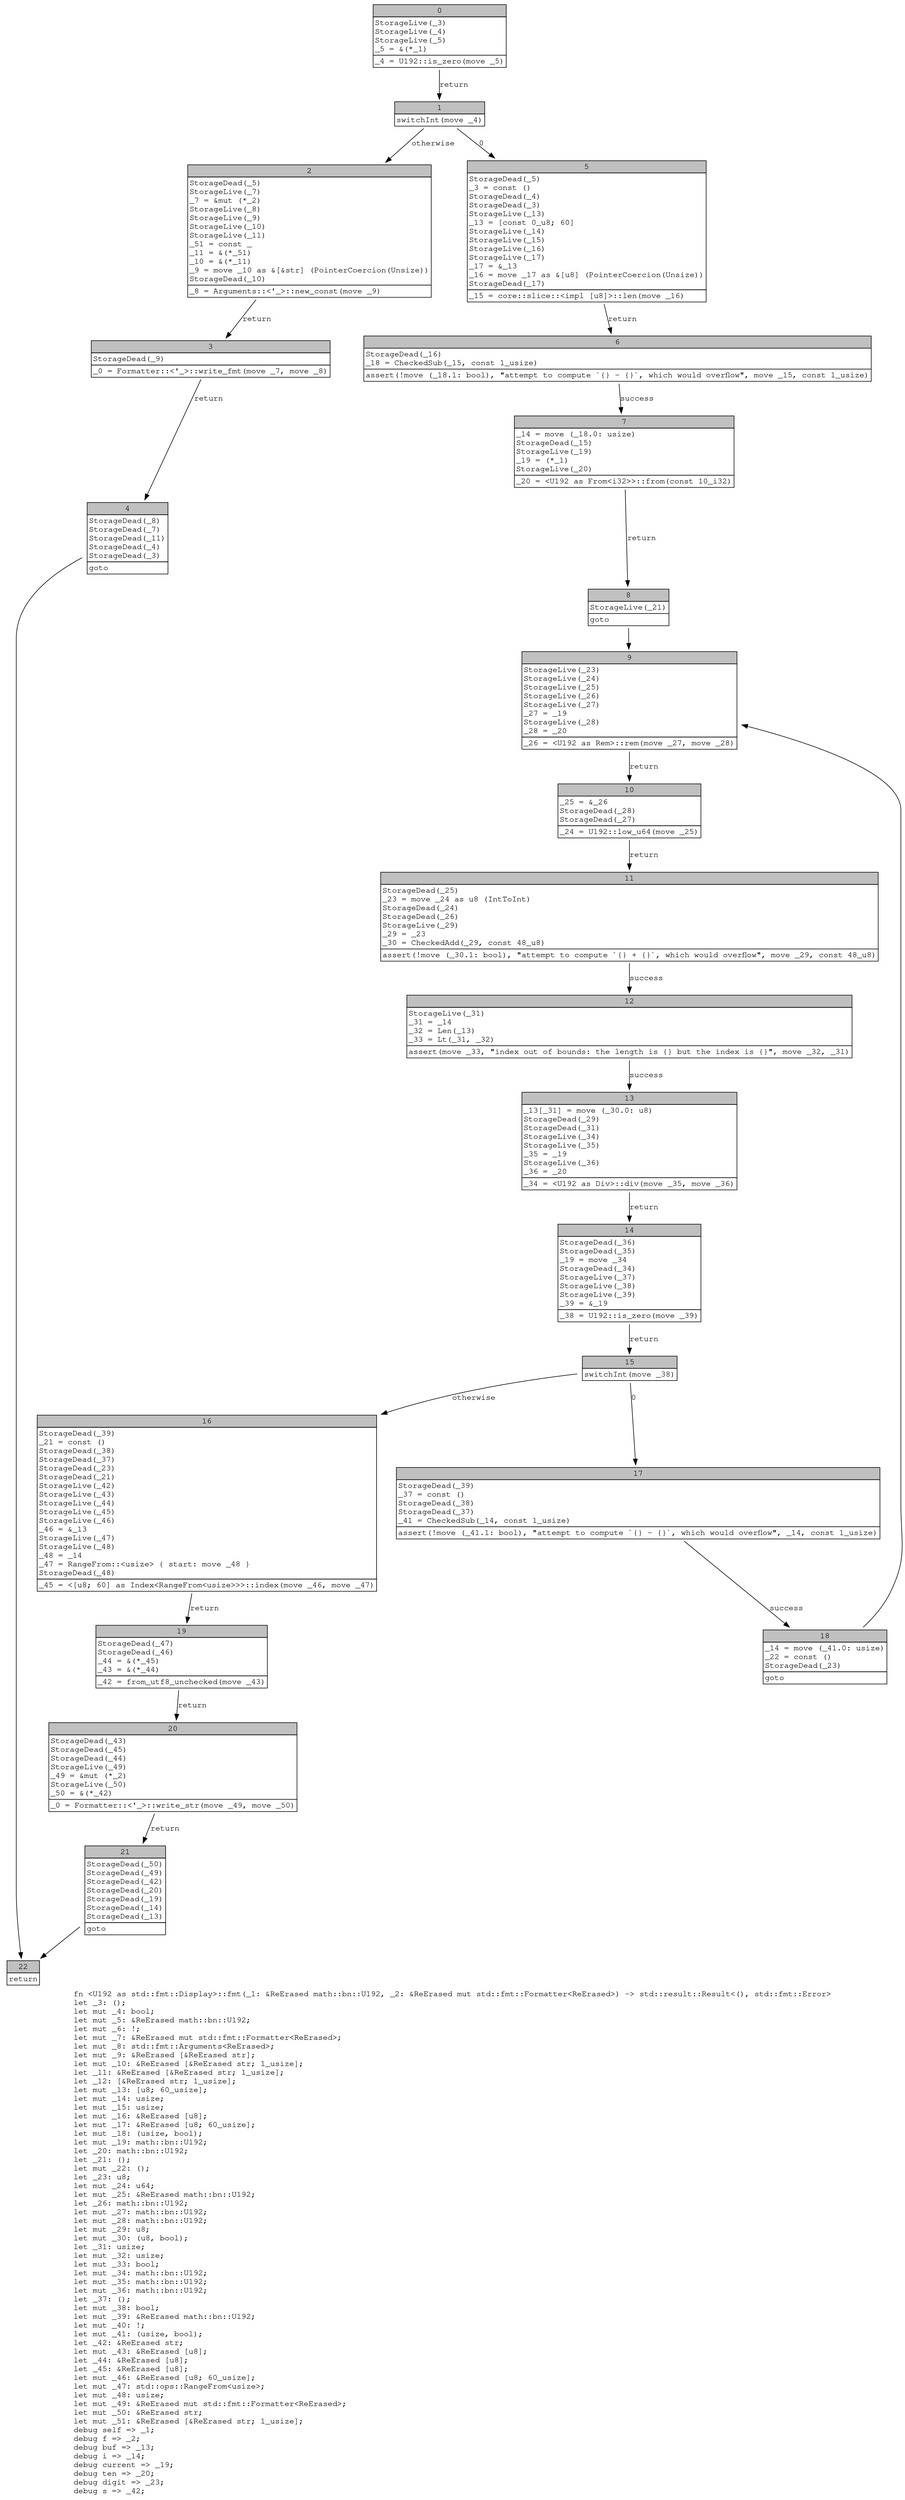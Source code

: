 digraph Mir_0_14672 {
    graph [fontname="Courier, monospace"];
    node [fontname="Courier, monospace"];
    edge [fontname="Courier, monospace"];
    label=<fn &lt;U192 as std::fmt::Display&gt;::fmt(_1: &amp;ReErased math::bn::U192, _2: &amp;ReErased mut std::fmt::Formatter&lt;ReErased&gt;) -&gt; std::result::Result&lt;(), std::fmt::Error&gt;<br align="left"/>let _3: ();<br align="left"/>let mut _4: bool;<br align="left"/>let mut _5: &amp;ReErased math::bn::U192;<br align="left"/>let mut _6: !;<br align="left"/>let mut _7: &amp;ReErased mut std::fmt::Formatter&lt;ReErased&gt;;<br align="left"/>let mut _8: std::fmt::Arguments&lt;ReErased&gt;;<br align="left"/>let mut _9: &amp;ReErased [&amp;ReErased str];<br align="left"/>let mut _10: &amp;ReErased [&amp;ReErased str; 1_usize];<br align="left"/>let _11: &amp;ReErased [&amp;ReErased str; 1_usize];<br align="left"/>let _12: [&amp;ReErased str; 1_usize];<br align="left"/>let mut _13: [u8; 60_usize];<br align="left"/>let mut _14: usize;<br align="left"/>let mut _15: usize;<br align="left"/>let mut _16: &amp;ReErased [u8];<br align="left"/>let mut _17: &amp;ReErased [u8; 60_usize];<br align="left"/>let mut _18: (usize, bool);<br align="left"/>let mut _19: math::bn::U192;<br align="left"/>let _20: math::bn::U192;<br align="left"/>let _21: ();<br align="left"/>let mut _22: ();<br align="left"/>let _23: u8;<br align="left"/>let mut _24: u64;<br align="left"/>let mut _25: &amp;ReErased math::bn::U192;<br align="left"/>let _26: math::bn::U192;<br align="left"/>let mut _27: math::bn::U192;<br align="left"/>let mut _28: math::bn::U192;<br align="left"/>let mut _29: u8;<br align="left"/>let mut _30: (u8, bool);<br align="left"/>let _31: usize;<br align="left"/>let mut _32: usize;<br align="left"/>let mut _33: bool;<br align="left"/>let mut _34: math::bn::U192;<br align="left"/>let mut _35: math::bn::U192;<br align="left"/>let mut _36: math::bn::U192;<br align="left"/>let _37: ();<br align="left"/>let mut _38: bool;<br align="left"/>let mut _39: &amp;ReErased math::bn::U192;<br align="left"/>let mut _40: !;<br align="left"/>let mut _41: (usize, bool);<br align="left"/>let _42: &amp;ReErased str;<br align="left"/>let mut _43: &amp;ReErased [u8];<br align="left"/>let _44: &amp;ReErased [u8];<br align="left"/>let _45: &amp;ReErased [u8];<br align="left"/>let mut _46: &amp;ReErased [u8; 60_usize];<br align="left"/>let mut _47: std::ops::RangeFrom&lt;usize&gt;;<br align="left"/>let mut _48: usize;<br align="left"/>let mut _49: &amp;ReErased mut std::fmt::Formatter&lt;ReErased&gt;;<br align="left"/>let mut _50: &amp;ReErased str;<br align="left"/>let mut _51: &amp;ReErased [&amp;ReErased str; 1_usize];<br align="left"/>debug self =&gt; _1;<br align="left"/>debug f =&gt; _2;<br align="left"/>debug buf =&gt; _13;<br align="left"/>debug i =&gt; _14;<br align="left"/>debug current =&gt; _19;<br align="left"/>debug ten =&gt; _20;<br align="left"/>debug digit =&gt; _23;<br align="left"/>debug s =&gt; _42;<br align="left"/>>;
    bb0__0_14672 [shape="none", label=<<table border="0" cellborder="1" cellspacing="0"><tr><td bgcolor="gray" align="center" colspan="1">0</td></tr><tr><td align="left" balign="left">StorageLive(_3)<br/>StorageLive(_4)<br/>StorageLive(_5)<br/>_5 = &amp;(*_1)<br/></td></tr><tr><td align="left">_4 = U192::is_zero(move _5)</td></tr></table>>];
    bb1__0_14672 [shape="none", label=<<table border="0" cellborder="1" cellspacing="0"><tr><td bgcolor="gray" align="center" colspan="1">1</td></tr><tr><td align="left">switchInt(move _4)</td></tr></table>>];
    bb2__0_14672 [shape="none", label=<<table border="0" cellborder="1" cellspacing="0"><tr><td bgcolor="gray" align="center" colspan="1">2</td></tr><tr><td align="left" balign="left">StorageDead(_5)<br/>StorageLive(_7)<br/>_7 = &amp;mut (*_2)<br/>StorageLive(_8)<br/>StorageLive(_9)<br/>StorageLive(_10)<br/>StorageLive(_11)<br/>_51 = const _<br/>_11 = &amp;(*_51)<br/>_10 = &amp;(*_11)<br/>_9 = move _10 as &amp;[&amp;str] (PointerCoercion(Unsize))<br/>StorageDead(_10)<br/></td></tr><tr><td align="left">_8 = Arguments::&lt;'_&gt;::new_const(move _9)</td></tr></table>>];
    bb3__0_14672 [shape="none", label=<<table border="0" cellborder="1" cellspacing="0"><tr><td bgcolor="gray" align="center" colspan="1">3</td></tr><tr><td align="left" balign="left">StorageDead(_9)<br/></td></tr><tr><td align="left">_0 = Formatter::&lt;'_&gt;::write_fmt(move _7, move _8)</td></tr></table>>];
    bb4__0_14672 [shape="none", label=<<table border="0" cellborder="1" cellspacing="0"><tr><td bgcolor="gray" align="center" colspan="1">4</td></tr><tr><td align="left" balign="left">StorageDead(_8)<br/>StorageDead(_7)<br/>StorageDead(_11)<br/>StorageDead(_4)<br/>StorageDead(_3)<br/></td></tr><tr><td align="left">goto</td></tr></table>>];
    bb5__0_14672 [shape="none", label=<<table border="0" cellborder="1" cellspacing="0"><tr><td bgcolor="gray" align="center" colspan="1">5</td></tr><tr><td align="left" balign="left">StorageDead(_5)<br/>_3 = const ()<br/>StorageDead(_4)<br/>StorageDead(_3)<br/>StorageLive(_13)<br/>_13 = [const 0_u8; 60]<br/>StorageLive(_14)<br/>StorageLive(_15)<br/>StorageLive(_16)<br/>StorageLive(_17)<br/>_17 = &amp;_13<br/>_16 = move _17 as &amp;[u8] (PointerCoercion(Unsize))<br/>StorageDead(_17)<br/></td></tr><tr><td align="left">_15 = core::slice::&lt;impl [u8]&gt;::len(move _16)</td></tr></table>>];
    bb6__0_14672 [shape="none", label=<<table border="0" cellborder="1" cellspacing="0"><tr><td bgcolor="gray" align="center" colspan="1">6</td></tr><tr><td align="left" balign="left">StorageDead(_16)<br/>_18 = CheckedSub(_15, const 1_usize)<br/></td></tr><tr><td align="left">assert(!move (_18.1: bool), &quot;attempt to compute `{} - {}`, which would overflow&quot;, move _15, const 1_usize)</td></tr></table>>];
    bb7__0_14672 [shape="none", label=<<table border="0" cellborder="1" cellspacing="0"><tr><td bgcolor="gray" align="center" colspan="1">7</td></tr><tr><td align="left" balign="left">_14 = move (_18.0: usize)<br/>StorageDead(_15)<br/>StorageLive(_19)<br/>_19 = (*_1)<br/>StorageLive(_20)<br/></td></tr><tr><td align="left">_20 = &lt;U192 as From&lt;i32&gt;&gt;::from(const 10_i32)</td></tr></table>>];
    bb8__0_14672 [shape="none", label=<<table border="0" cellborder="1" cellspacing="0"><tr><td bgcolor="gray" align="center" colspan="1">8</td></tr><tr><td align="left" balign="left">StorageLive(_21)<br/></td></tr><tr><td align="left">goto</td></tr></table>>];
    bb9__0_14672 [shape="none", label=<<table border="0" cellborder="1" cellspacing="0"><tr><td bgcolor="gray" align="center" colspan="1">9</td></tr><tr><td align="left" balign="left">StorageLive(_23)<br/>StorageLive(_24)<br/>StorageLive(_25)<br/>StorageLive(_26)<br/>StorageLive(_27)<br/>_27 = _19<br/>StorageLive(_28)<br/>_28 = _20<br/></td></tr><tr><td align="left">_26 = &lt;U192 as Rem&gt;::rem(move _27, move _28)</td></tr></table>>];
    bb10__0_14672 [shape="none", label=<<table border="0" cellborder="1" cellspacing="0"><tr><td bgcolor="gray" align="center" colspan="1">10</td></tr><tr><td align="left" balign="left">_25 = &amp;_26<br/>StorageDead(_28)<br/>StorageDead(_27)<br/></td></tr><tr><td align="left">_24 = U192::low_u64(move _25)</td></tr></table>>];
    bb11__0_14672 [shape="none", label=<<table border="0" cellborder="1" cellspacing="0"><tr><td bgcolor="gray" align="center" colspan="1">11</td></tr><tr><td align="left" balign="left">StorageDead(_25)<br/>_23 = move _24 as u8 (IntToInt)<br/>StorageDead(_24)<br/>StorageDead(_26)<br/>StorageLive(_29)<br/>_29 = _23<br/>_30 = CheckedAdd(_29, const 48_u8)<br/></td></tr><tr><td align="left">assert(!move (_30.1: bool), &quot;attempt to compute `{} + {}`, which would overflow&quot;, move _29, const 48_u8)</td></tr></table>>];
    bb12__0_14672 [shape="none", label=<<table border="0" cellborder="1" cellspacing="0"><tr><td bgcolor="gray" align="center" colspan="1">12</td></tr><tr><td align="left" balign="left">StorageLive(_31)<br/>_31 = _14<br/>_32 = Len(_13)<br/>_33 = Lt(_31, _32)<br/></td></tr><tr><td align="left">assert(move _33, &quot;index out of bounds: the length is {} but the index is {}&quot;, move _32, _31)</td></tr></table>>];
    bb13__0_14672 [shape="none", label=<<table border="0" cellborder="1" cellspacing="0"><tr><td bgcolor="gray" align="center" colspan="1">13</td></tr><tr><td align="left" balign="left">_13[_31] = move (_30.0: u8)<br/>StorageDead(_29)<br/>StorageDead(_31)<br/>StorageLive(_34)<br/>StorageLive(_35)<br/>_35 = _19<br/>StorageLive(_36)<br/>_36 = _20<br/></td></tr><tr><td align="left">_34 = &lt;U192 as Div&gt;::div(move _35, move _36)</td></tr></table>>];
    bb14__0_14672 [shape="none", label=<<table border="0" cellborder="1" cellspacing="0"><tr><td bgcolor="gray" align="center" colspan="1">14</td></tr><tr><td align="left" balign="left">StorageDead(_36)<br/>StorageDead(_35)<br/>_19 = move _34<br/>StorageDead(_34)<br/>StorageLive(_37)<br/>StorageLive(_38)<br/>StorageLive(_39)<br/>_39 = &amp;_19<br/></td></tr><tr><td align="left">_38 = U192::is_zero(move _39)</td></tr></table>>];
    bb15__0_14672 [shape="none", label=<<table border="0" cellborder="1" cellspacing="0"><tr><td bgcolor="gray" align="center" colspan="1">15</td></tr><tr><td align="left">switchInt(move _38)</td></tr></table>>];
    bb16__0_14672 [shape="none", label=<<table border="0" cellborder="1" cellspacing="0"><tr><td bgcolor="gray" align="center" colspan="1">16</td></tr><tr><td align="left" balign="left">StorageDead(_39)<br/>_21 = const ()<br/>StorageDead(_38)<br/>StorageDead(_37)<br/>StorageDead(_23)<br/>StorageDead(_21)<br/>StorageLive(_42)<br/>StorageLive(_43)<br/>StorageLive(_44)<br/>StorageLive(_45)<br/>StorageLive(_46)<br/>_46 = &amp;_13<br/>StorageLive(_47)<br/>StorageLive(_48)<br/>_48 = _14<br/>_47 = RangeFrom::&lt;usize&gt; { start: move _48 }<br/>StorageDead(_48)<br/></td></tr><tr><td align="left">_45 = &lt;[u8; 60] as Index&lt;RangeFrom&lt;usize&gt;&gt;&gt;::index(move _46, move _47)</td></tr></table>>];
    bb17__0_14672 [shape="none", label=<<table border="0" cellborder="1" cellspacing="0"><tr><td bgcolor="gray" align="center" colspan="1">17</td></tr><tr><td align="left" balign="left">StorageDead(_39)<br/>_37 = const ()<br/>StorageDead(_38)<br/>StorageDead(_37)<br/>_41 = CheckedSub(_14, const 1_usize)<br/></td></tr><tr><td align="left">assert(!move (_41.1: bool), &quot;attempt to compute `{} - {}`, which would overflow&quot;, _14, const 1_usize)</td></tr></table>>];
    bb18__0_14672 [shape="none", label=<<table border="0" cellborder="1" cellspacing="0"><tr><td bgcolor="gray" align="center" colspan="1">18</td></tr><tr><td align="left" balign="left">_14 = move (_41.0: usize)<br/>_22 = const ()<br/>StorageDead(_23)<br/></td></tr><tr><td align="left">goto</td></tr></table>>];
    bb19__0_14672 [shape="none", label=<<table border="0" cellborder="1" cellspacing="0"><tr><td bgcolor="gray" align="center" colspan="1">19</td></tr><tr><td align="left" balign="left">StorageDead(_47)<br/>StorageDead(_46)<br/>_44 = &amp;(*_45)<br/>_43 = &amp;(*_44)<br/></td></tr><tr><td align="left">_42 = from_utf8_unchecked(move _43)</td></tr></table>>];
    bb20__0_14672 [shape="none", label=<<table border="0" cellborder="1" cellspacing="0"><tr><td bgcolor="gray" align="center" colspan="1">20</td></tr><tr><td align="left" balign="left">StorageDead(_43)<br/>StorageDead(_45)<br/>StorageDead(_44)<br/>StorageLive(_49)<br/>_49 = &amp;mut (*_2)<br/>StorageLive(_50)<br/>_50 = &amp;(*_42)<br/></td></tr><tr><td align="left">_0 = Formatter::&lt;'_&gt;::write_str(move _49, move _50)</td></tr></table>>];
    bb21__0_14672 [shape="none", label=<<table border="0" cellborder="1" cellspacing="0"><tr><td bgcolor="gray" align="center" colspan="1">21</td></tr><tr><td align="left" balign="left">StorageDead(_50)<br/>StorageDead(_49)<br/>StorageDead(_42)<br/>StorageDead(_20)<br/>StorageDead(_19)<br/>StorageDead(_14)<br/>StorageDead(_13)<br/></td></tr><tr><td align="left">goto</td></tr></table>>];
    bb22__0_14672 [shape="none", label=<<table border="0" cellborder="1" cellspacing="0"><tr><td bgcolor="gray" align="center" colspan="1">22</td></tr><tr><td align="left">return</td></tr></table>>];
    bb0__0_14672 -> bb1__0_14672 [label="return"];
    bb1__0_14672 -> bb5__0_14672 [label="0"];
    bb1__0_14672 -> bb2__0_14672 [label="otherwise"];
    bb2__0_14672 -> bb3__0_14672 [label="return"];
    bb3__0_14672 -> bb4__0_14672 [label="return"];
    bb4__0_14672 -> bb22__0_14672 [label=""];
    bb5__0_14672 -> bb6__0_14672 [label="return"];
    bb6__0_14672 -> bb7__0_14672 [label="success"];
    bb7__0_14672 -> bb8__0_14672 [label="return"];
    bb8__0_14672 -> bb9__0_14672 [label=""];
    bb9__0_14672 -> bb10__0_14672 [label="return"];
    bb10__0_14672 -> bb11__0_14672 [label="return"];
    bb11__0_14672 -> bb12__0_14672 [label="success"];
    bb12__0_14672 -> bb13__0_14672 [label="success"];
    bb13__0_14672 -> bb14__0_14672 [label="return"];
    bb14__0_14672 -> bb15__0_14672 [label="return"];
    bb15__0_14672 -> bb17__0_14672 [label="0"];
    bb15__0_14672 -> bb16__0_14672 [label="otherwise"];
    bb16__0_14672 -> bb19__0_14672 [label="return"];
    bb17__0_14672 -> bb18__0_14672 [label="success"];
    bb18__0_14672 -> bb9__0_14672 [label=""];
    bb19__0_14672 -> bb20__0_14672 [label="return"];
    bb20__0_14672 -> bb21__0_14672 [label="return"];
    bb21__0_14672 -> bb22__0_14672 [label=""];
}
